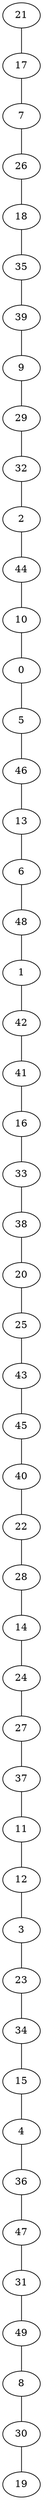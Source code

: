 graph {
  21 -- 17;
  17 -- 7;
  7 -- 26;
  26 -- 18;
  18 -- 35;
  35 -- 39;
  39 -- 9;
  9 -- 29;
  29 -- 32;
  32 -- 2;
  2 -- 44;
  44 -- 10;
  10 -- 0;
  0 -- 5;
  5 -- 46;
  46 -- 13;
  13 -- 6;
  6 -- 48;
  48 -- 1;
  1 -- 42;
  42 -- 41;
  41 -- 16;
  16 -- 33;
  33 -- 38;
  38 -- 20;
  20 -- 25;
  25 -- 43;
  43 -- 45;
  45 -- 40;
  40 -- 22;
  22 -- 28;
  28 -- 14;
  14 -- 24;
  24 -- 27;
  27 -- 37;
  37 -- 11;
  11 -- 12;
  12 -- 3;
  3 -- 23;
  23 -- 34;
  34 -- 15;
  15 -- 4;
  4 -- 36;
  36 -- 47;
  47 -- 31;
  31 -- 49;
  49 -- 8;
  8 -- 30;
  30 -- 19;
}
